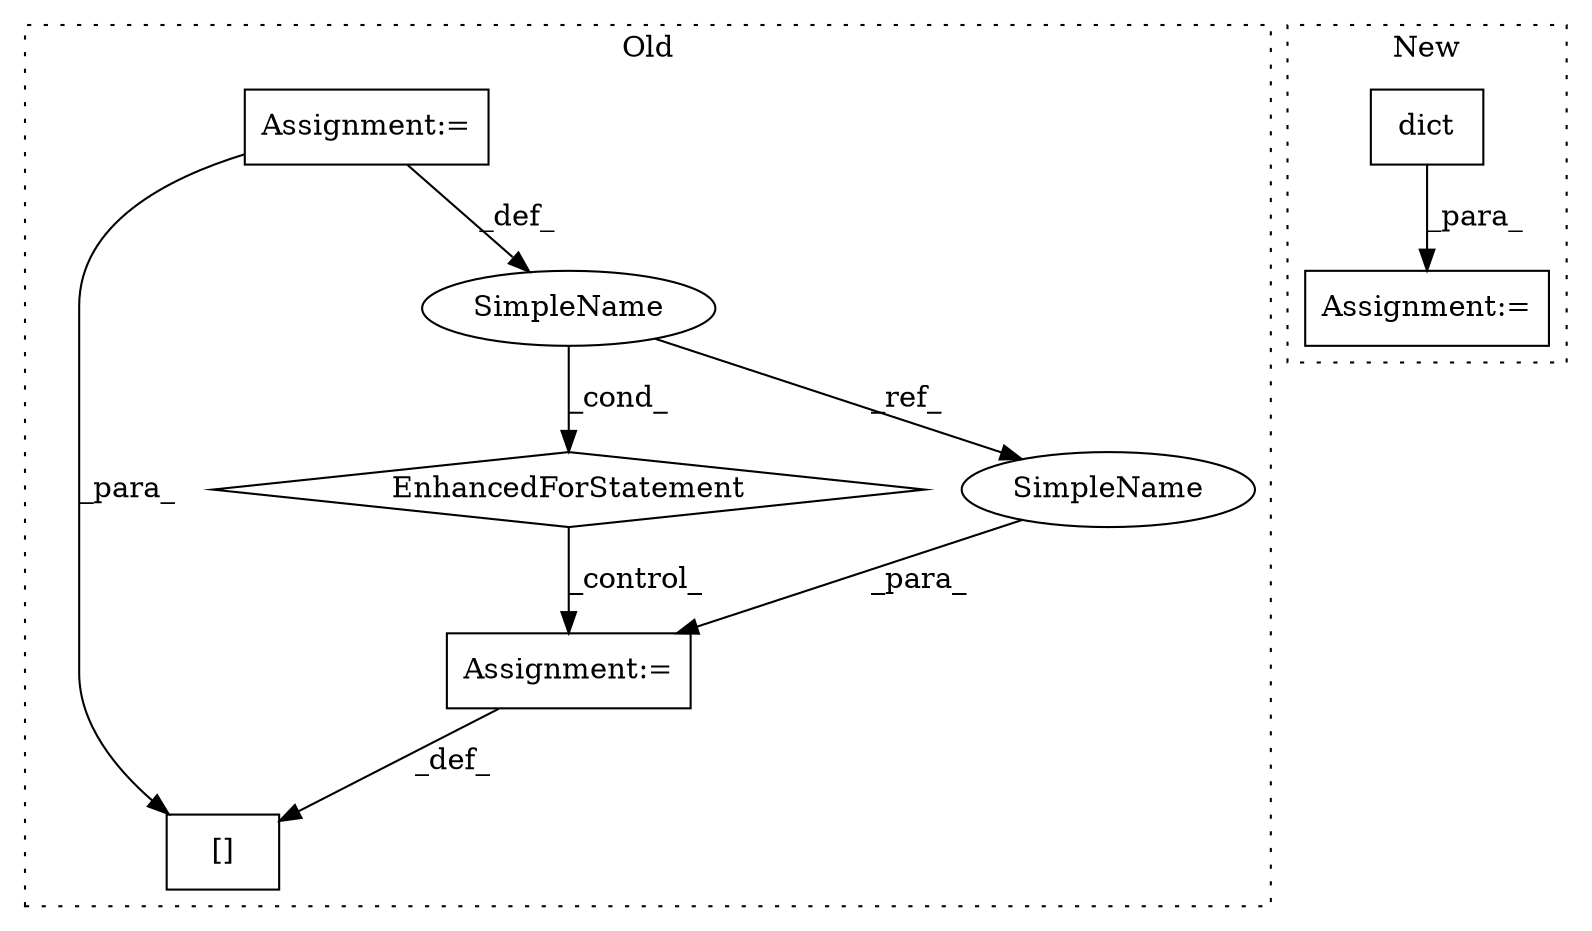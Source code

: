 digraph G {
subgraph cluster0 {
1 [label="[]" a="2" s="23679,23694" l="9,1" shape="box"];
4 [label="Assignment:=" a="7" s="23695" l="1" shape="box"];
5 [label="Assignment:=" a="7" s="23517,23667" l="79,2" shape="box"];
6 [label="EnhancedForStatement" a="70" s="23517,23667" l="79,2" shape="diamond"];
7 [label="SimpleName" a="42" s="23608" l="3" shape="ellipse"];
8 [label="SimpleName" a="42" s="23696" l="3" shape="ellipse"];
label = "Old";
style="dotted";
}
subgraph cluster1 {
2 [label="dict" a="32" s="23212,23270" l="5,1" shape="box"];
3 [label="Assignment:=" a="7" s="23341,23430" l="65,2" shape="box"];
label = "New";
style="dotted";
}
2 -> 3 [label="_para_"];
4 -> 1 [label="_def_"];
5 -> 7 [label="_def_"];
5 -> 1 [label="_para_"];
6 -> 4 [label="_control_"];
7 -> 6 [label="_cond_"];
7 -> 8 [label="_ref_"];
8 -> 4 [label="_para_"];
}